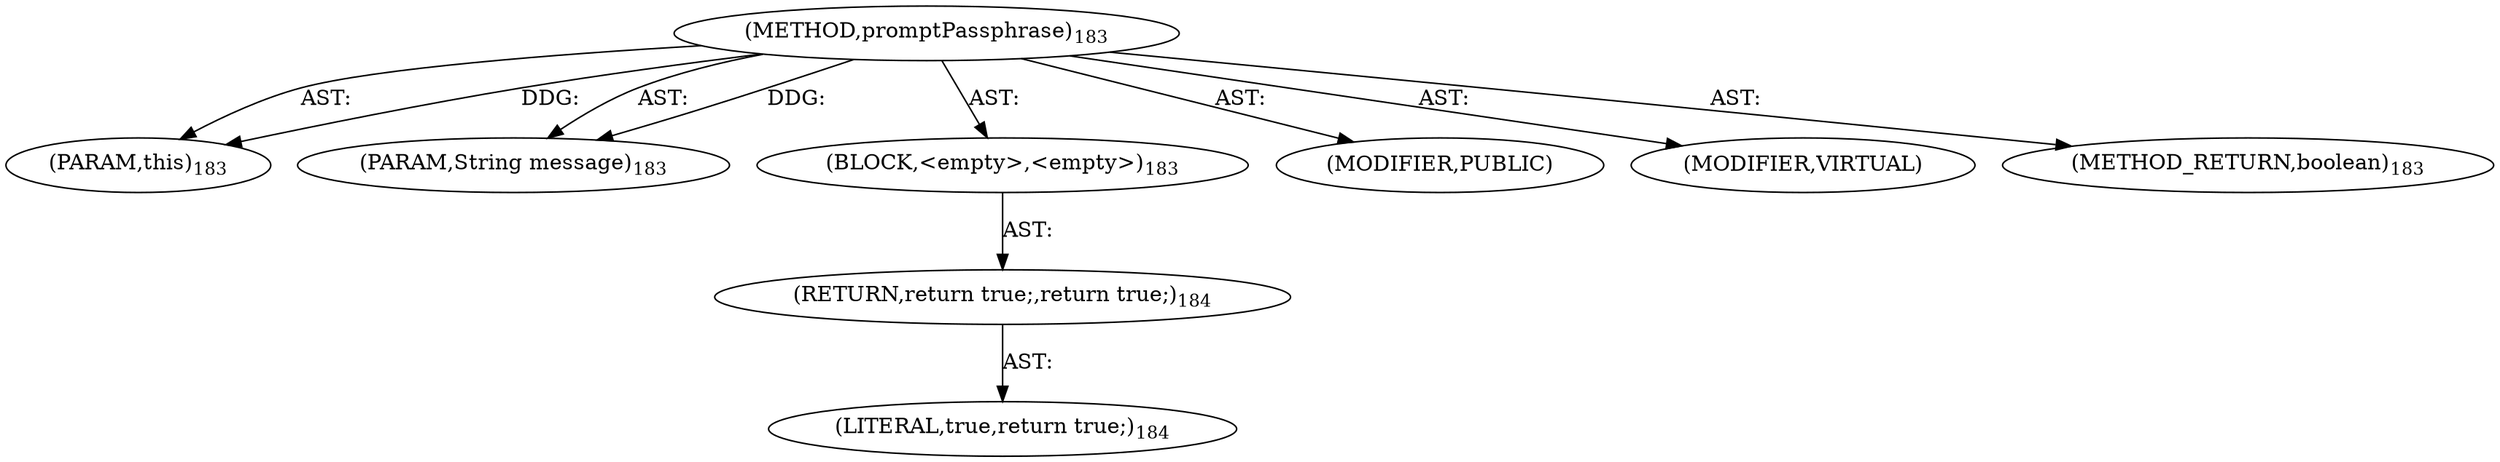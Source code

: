 digraph "promptPassphrase" {  
"111669149711" [label = <(METHOD,promptPassphrase)<SUB>183</SUB>> ]
"115964117016" [label = <(PARAM,this)<SUB>183</SUB>> ]
"115964117017" [label = <(PARAM,String message)<SUB>183</SUB>> ]
"25769803791" [label = <(BLOCK,&lt;empty&gt;,&lt;empty&gt;)<SUB>183</SUB>> ]
"146028888072" [label = <(RETURN,return true;,return true;)<SUB>184</SUB>> ]
"90194313225" [label = <(LITERAL,true,return true;)<SUB>184</SUB>> ]
"133143986212" [label = <(MODIFIER,PUBLIC)> ]
"133143986213" [label = <(MODIFIER,VIRTUAL)> ]
"128849018895" [label = <(METHOD_RETURN,boolean)<SUB>183</SUB>> ]
  "111669149711" -> "115964117016"  [ label = "AST: "] 
  "111669149711" -> "115964117017"  [ label = "AST: "] 
  "111669149711" -> "25769803791"  [ label = "AST: "] 
  "111669149711" -> "133143986212"  [ label = "AST: "] 
  "111669149711" -> "133143986213"  [ label = "AST: "] 
  "111669149711" -> "128849018895"  [ label = "AST: "] 
  "25769803791" -> "146028888072"  [ label = "AST: "] 
  "146028888072" -> "90194313225"  [ label = "AST: "] 
  "111669149711" -> "115964117016"  [ label = "DDG: "] 
  "111669149711" -> "115964117017"  [ label = "DDG: "] 
}
